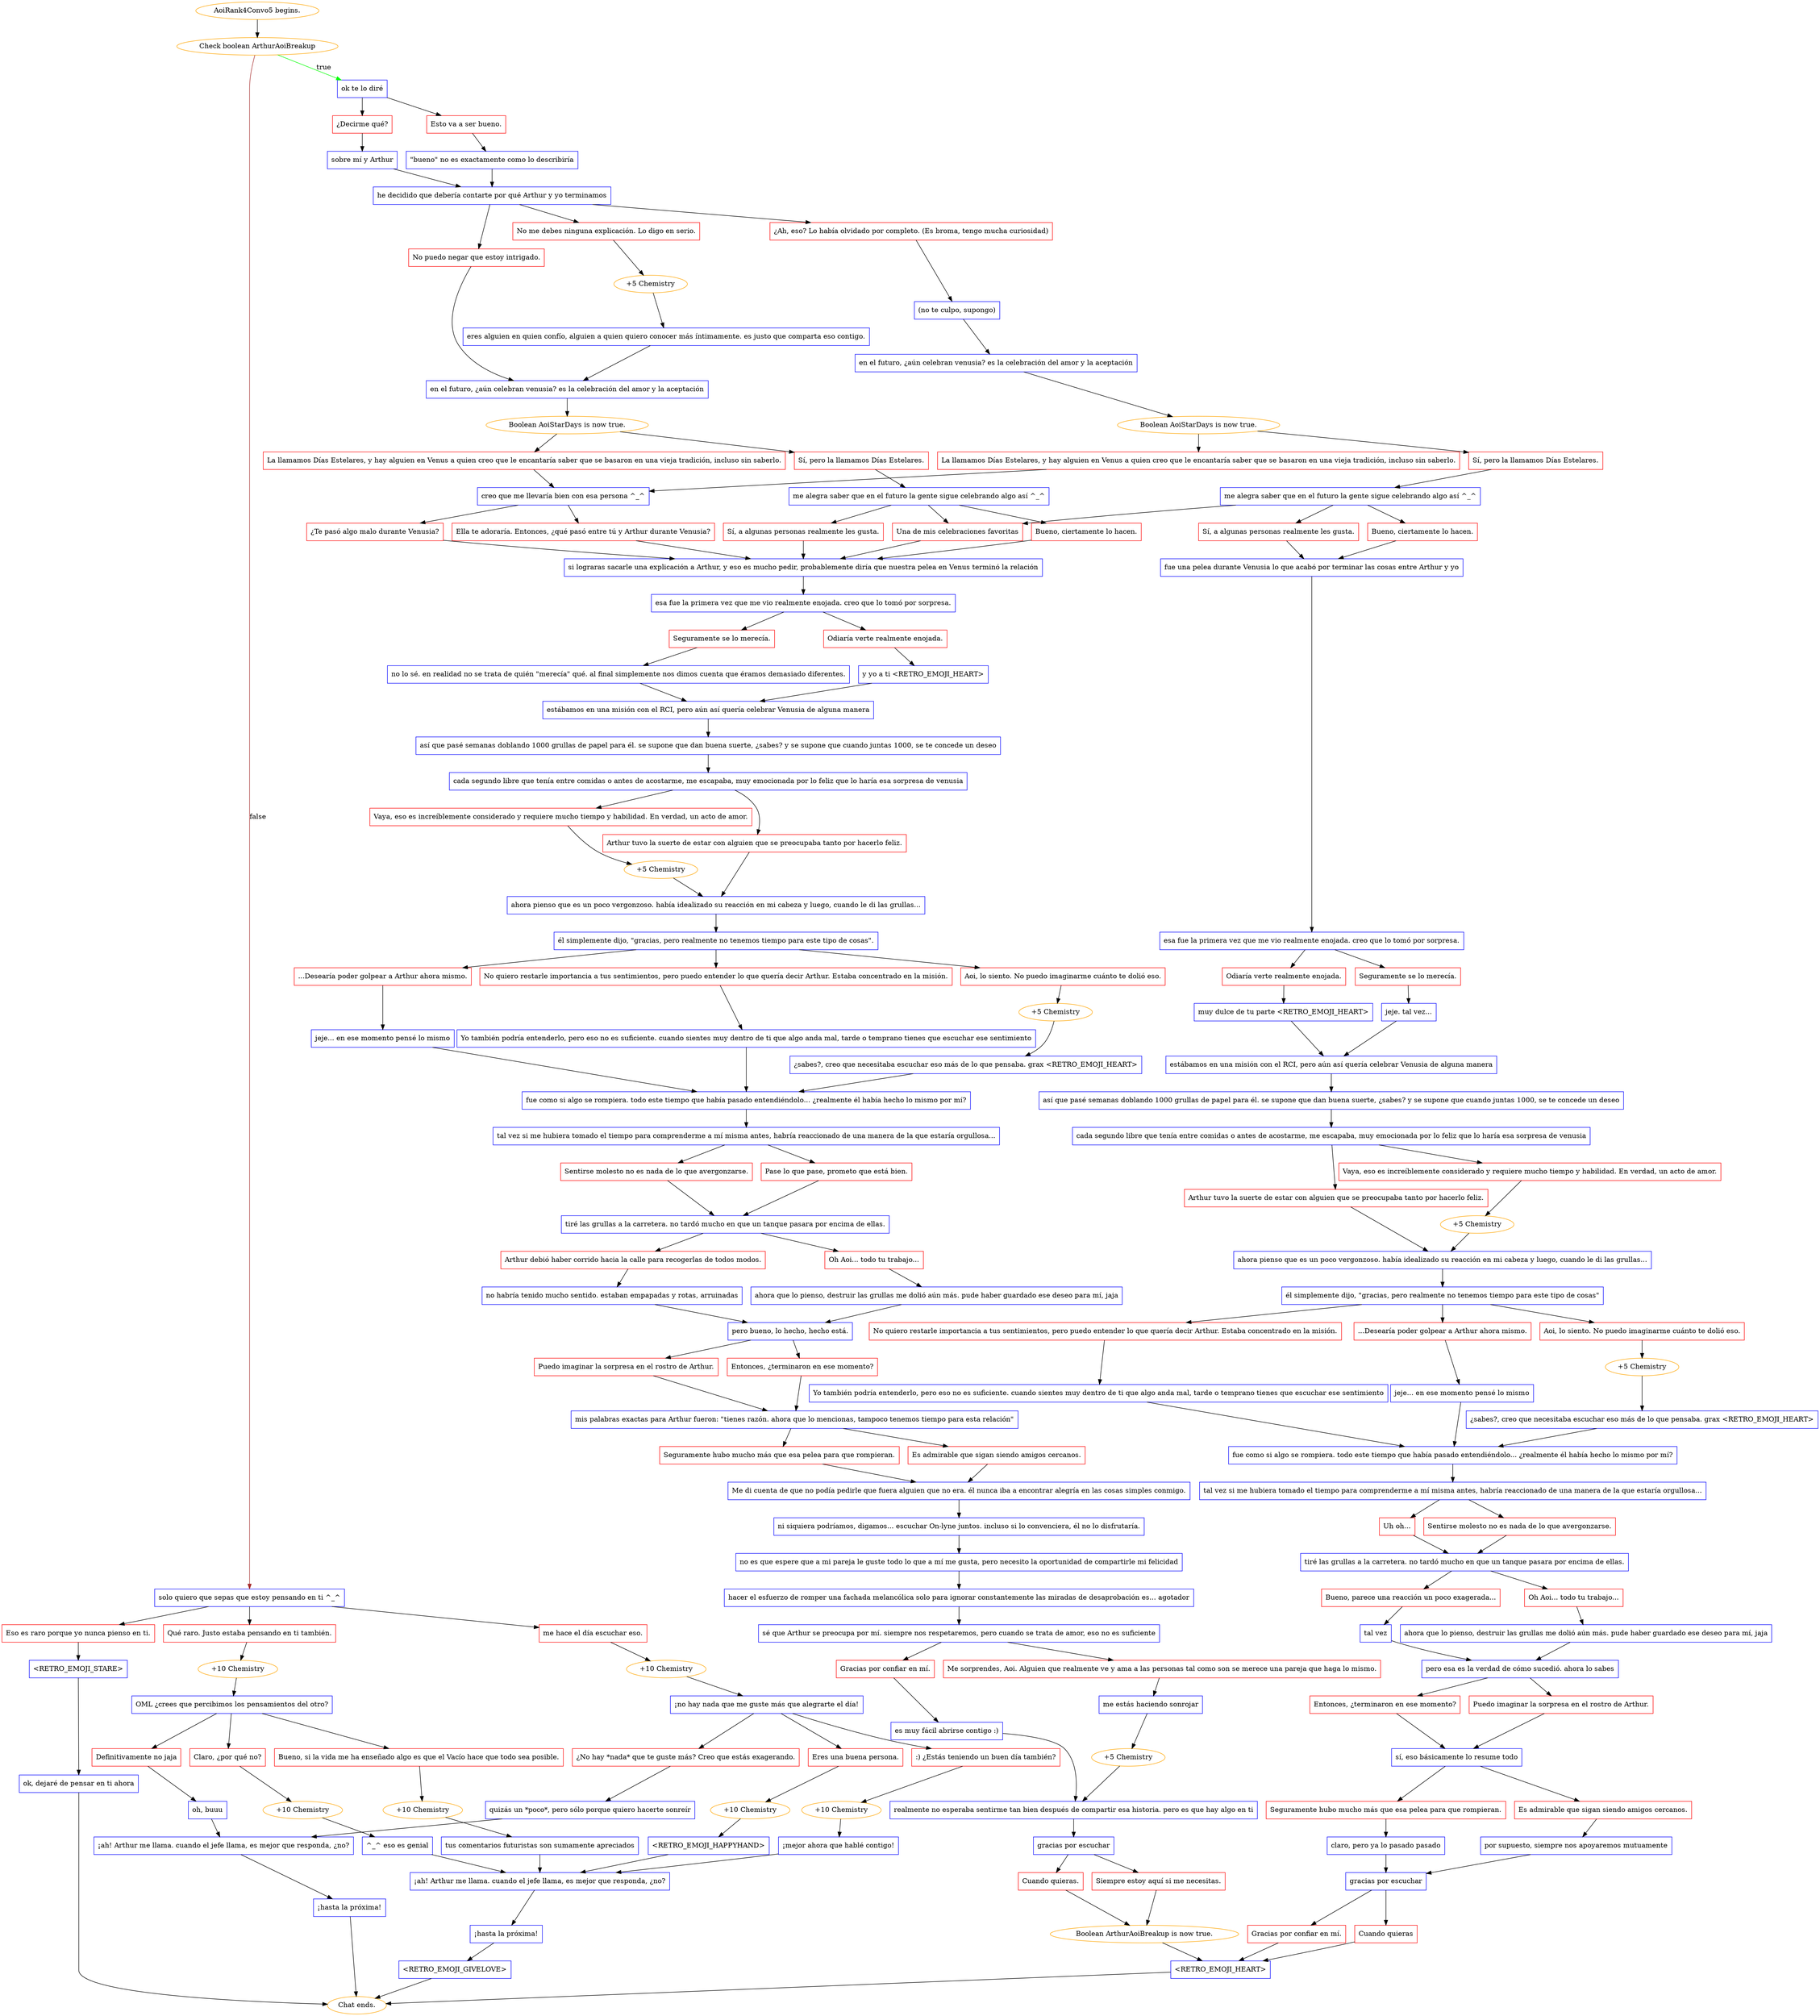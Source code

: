 digraph {
	"AoiRank4Convo5 begins." [color=orange];
		"AoiRank4Convo5 begins." -> j1999602479;
	j1999602479 [label="Check boolean ArthurAoiBreakup",color=orange];
		j1999602479 -> j3571057135 [label=true,color=green];
		j1999602479 -> j2113614444 [label=false,color=brown];
	j3571057135 [label="ok te lo diré",shape=box,color=blue];
		j3571057135 -> j2279665530;
		j3571057135 -> j1380812879;
	j2113614444 [label="solo quiero que sepas que estoy pensando en ti ^_^",shape=box,color=blue];
		j2113614444 -> j4232257840;
		j2113614444 -> j764241880;
		j2113614444 -> j1216394076;
	j2279665530 [label="¿Decirme qué?",shape=box,color=red];
		j2279665530 -> j4207334273;
	j1380812879 [label="Esto va a ser bueno.",shape=box,color=red];
		j1380812879 -> j3638954027;
	j4232257840 [label="me hace el día escuchar eso.",shape=box,color=red];
		j4232257840 -> j374586255;
	j764241880 [label="Qué raro. Justo estaba pensando en ti también.",shape=box,color=red];
		j764241880 -> j2768944889;
	j1216394076 [label="Eso es raro porque yo nunca pienso en ti.",shape=box,color=red];
		j1216394076 -> j3755076143;
	j4207334273 [label="sobre mí y Arthur",shape=box,color=blue];
		j4207334273 -> j4062640647;
	j3638954027 [label="\"bueno\" no es exactamente como lo describiría",shape=box,color=blue];
		j3638954027 -> j4062640647;
	j374586255 [label="+10 Chemistry",color=orange];
		j374586255 -> j1905120240;
	j2768944889 [label="+10 Chemistry",color=orange];
		j2768944889 -> j3930966040;
	j3755076143 [label="<RETRO_EMOJI_STARE>",shape=box,color=blue];
		j3755076143 -> j1008399544;
	j4062640647 [label="he decidido que debería contarte por qué Arthur y yo terminamos",shape=box,color=blue];
		j4062640647 -> j3350729843;
		j4062640647 -> j789414824;
		j4062640647 -> j1366269391;
	j1905120240 [label="¡no hay nada que me guste más que alegrarte el día!",shape=box,color=blue];
		j1905120240 -> j943153611;
		j1905120240 -> j3769129942;
		j1905120240 -> j3382273743;
	j3930966040 [label="OML ¿crees que percibimos los pensamientos del otro?",shape=box,color=blue];
		j3930966040 -> j2103693344;
		j3930966040 -> j3170405460;
		j3930966040 -> j1568370238;
	j1008399544 [label="ok, dejaré de pensar en ti ahora",shape=box,color=blue];
		j1008399544 -> "Chat ends.";
	j3350729843 [label="No me debes ninguna explicación. Lo digo en serio.",shape=box,color=red];
		j3350729843 -> j2023474815;
	j789414824 [label="No puedo negar que estoy intrigado.",shape=box,color=red];
		j789414824 -> j3690424848;
	j1366269391 [label="¿Ah, eso? Lo había olvidado por completo. (Es broma, tengo mucha curiosidad)",shape=box,color=red];
		j1366269391 -> j3401293866;
	j943153611 [label="Eres una buena persona.",shape=box,color=red];
		j943153611 -> j3827734;
	j3769129942 [label=":) ¿Estás teniendo un buen día también?",shape=box,color=red];
		j3769129942 -> j3249108965;
	j3382273743 [label="¿No hay *nada* que te guste más? Creo que estás exagerando.",shape=box,color=red];
		j3382273743 -> j2760229202;
	j2103693344 [label="Definitivamente no jaja",shape=box,color=red];
		j2103693344 -> j1907302883;
	j3170405460 [label="Bueno, si la vida me ha enseñado algo es que el Vacío hace que todo sea posible.",shape=box,color=red];
		j3170405460 -> j2021347994;
	j1568370238 [label="Claro, ¿por qué no?",shape=box,color=red];
		j1568370238 -> j4153039337;
	"Chat ends." [color=orange];
	j2023474815 [label="+5 Chemistry",color=orange];
		j2023474815 -> j3970366130;
	j3690424848 [label="en el futuro, ¿aún celebran venusia? es la celebración del amor y la aceptación",shape=box,color=blue];
		j3690424848 -> j2220226711;
	j3401293866 [label="(no te culpo, supongo)",shape=box,color=blue];
		j3401293866 -> j3444952269;
	j3827734 [label="+10 Chemistry",color=orange];
		j3827734 -> j2647795028;
	j3249108965 [label="+10 Chemistry",color=orange];
		j3249108965 -> j3895106183;
	j2760229202 [label="quizás un *poco*, pero sólo porque quiero hacerte sonreír",shape=box,color=blue];
		j2760229202 -> j2656077633;
	j1907302883 [label="oh, buuu",shape=box,color=blue];
		j1907302883 -> j2656077633;
	j2021347994 [label="+10 Chemistry",color=orange];
		j2021347994 -> j1041886663;
	j4153039337 [label="+10 Chemistry",color=orange];
		j4153039337 -> j737311151;
	j3970366130 [label="eres alguien en quien confío, alguien a quien quiero conocer más íntimamente. es justo que comparta eso contigo.",shape=box,color=blue];
		j3970366130 -> j3690424848;
	j2220226711 [label="Boolean AoiStarDays is now true.",color=orange];
		j2220226711 -> j4040895915;
		j2220226711 -> j1847176119;
	j3444952269 [label="en el futuro, ¿aún celebran venusia? es la celebración del amor y la aceptación",shape=box,color=blue];
		j3444952269 -> j1703733891;
	j2647795028 [label="<RETRO_EMOJI_HAPPYHAND>",shape=box,color=blue];
		j2647795028 -> j893051470;
	j3895106183 [label="¡mejor ahora que hablé contigo!",shape=box,color=blue];
		j3895106183 -> j893051470;
	j2656077633 [label="¡ah! Arthur me llama. cuando el jefe llama, es mejor que responda, ¿no?",shape=box,color=blue];
		j2656077633 -> j819105265;
	j1041886663 [label="tus comentarios futuristas son sumamente apreciados",shape=box,color=blue];
		j1041886663 -> j893051470;
	j737311151 [label="^_^ eso es genial",shape=box,color=blue];
		j737311151 -> j893051470;
	j4040895915 [label="Sí, pero la llamamos Días Estelares.",shape=box,color=red];
		j4040895915 -> j569558434;
	j1847176119 [label="La llamamos Días Estelares, y hay alguien en Venus a quien creo que le encantaría saber que se basaron en una vieja tradición, incluso sin saberlo.",shape=box,color=red];
		j1847176119 -> j2208962314;
	j1703733891 [label="Boolean AoiStarDays is now true.",color=orange];
		j1703733891 -> j3114483516;
		j1703733891 -> j3390727095;
	j893051470 [label="¡ah! Arthur me llama. cuando el jefe llama, es mejor que responda, ¿no?",shape=box,color=blue];
		j893051470 -> j3418451942;
	j819105265 [label="¡hasta la próxima!",shape=box,color=blue];
		j819105265 -> "Chat ends.";
	j569558434 [label="me alegra saber que en el futuro la gente sigue celebrando algo así ^_^",shape=box,color=blue];
		j569558434 -> j2062800984;
		j569558434 -> j4109214517;
		j569558434 -> j3850511514;
	j2208962314 [label="creo que me llevaría bien con esa persona ^_^",shape=box,color=blue];
		j2208962314 -> j1121722931;
		j2208962314 -> j935929598;
	j3114483516 [label="Sí, pero la llamamos Días Estelares.",shape=box,color=red];
		j3114483516 -> j2657513864;
	j3390727095 [label="La llamamos Días Estelares, y hay alguien en Venus a quien creo que le encantaría saber que se basaron en una vieja tradición, incluso sin saberlo.",shape=box,color=red];
		j3390727095 -> j2208962314;
	j3418451942 [label="¡hasta la próxima!",shape=box,color=blue];
		j3418451942 -> j3329961820;
	j2062800984 [label="Bueno, ciertamente lo hacen.",shape=box,color=red];
		j2062800984 -> j1715405559;
	j4109214517 [label="Sí, a algunas personas realmente les gusta.",shape=box,color=red];
		j4109214517 -> j1715405559;
	j3850511514 [label="Una de mis celebraciones favoritas",shape=box,color=red];
		j3850511514 -> j1715405559;
	j1121722931 [label="Ella te adoraría. Entonces, ¿qué pasó entre tú y Arthur durante Venusia?",shape=box,color=red];
		j1121722931 -> j1715405559;
	j935929598 [label="¿Te pasó algo malo durante Venusia?",shape=box,color=red];
		j935929598 -> j1715405559;
	j2657513864 [label="me alegra saber que en el futuro la gente sigue celebrando algo así ^_^",shape=box,color=blue];
		j2657513864 -> j3850511514;
		j2657513864 -> j1086804248;
		j2657513864 -> j285753385;
	j3329961820 [label="<RETRO_EMOJI_GIVELOVE>",shape=box,color=blue];
		j3329961820 -> "Chat ends.";
	j1715405559 [label="si lograras sacarle una explicación a Arthur, y eso es mucho pedir, probablemente diría que nuestra pelea en Venus terminó la relación",shape=box,color=blue];
		j1715405559 -> j3563388108;
	j1086804248 [label="Sí, a algunas personas realmente les gusta.",shape=box,color=red];
		j1086804248 -> j3813524549;
	j285753385 [label="Bueno, ciertamente lo hacen.",shape=box,color=red];
		j285753385 -> j3813524549;
	j3563388108 [label="esa fue la primera vez que me vio realmente enojada. creo que lo tomó por sorpresa.",shape=box,color=blue];
		j3563388108 -> j3988724315;
		j3563388108 -> j1724555273;
	j3813524549 [label="fue una pelea durante Venusia lo que acabó por terminar las cosas entre Arthur y yo",shape=box,color=blue];
		j3813524549 -> j2190476990;
	j3988724315 [label="Odiaría verte realmente enojada.",shape=box,color=red];
		j3988724315 -> j2623638375;
	j1724555273 [label="Seguramente se lo merecía.",shape=box,color=red];
		j1724555273 -> j3804927543;
	j2190476990 [label="esa fue la primera vez que me vio realmente enojada. creo que lo tomó por sorpresa.",shape=box,color=blue];
		j2190476990 -> j2246598951;
		j2190476990 -> j2728093321;
	j2623638375 [label="y yo a ti <RETRO_EMOJI_HEART>",shape=box,color=blue];
		j2623638375 -> j4041693068;
	j3804927543 [label="no lo sé. en realidad no se trata de quién \"merecía\" qué. al final simplemente nos dimos cuenta que éramos demasiado diferentes.",shape=box,color=blue];
		j3804927543 -> j4041693068;
	j2246598951 [label="Odiaría verte realmente enojada.",shape=box,color=red];
		j2246598951 -> j3299909510;
	j2728093321 [label="Seguramente se lo merecía.",shape=box,color=red];
		j2728093321 -> j584626428;
	j4041693068 [label="estábamos en una misión con el RCI, pero aún así quería celebrar Venusia de alguna manera",shape=box,color=blue];
		j4041693068 -> j1220903646;
	j3299909510 [label="muy dulce de tu parte <RETRO_EMOJI_HEART>",shape=box,color=blue];
		j3299909510 -> j1783293661;
	j584626428 [label="jeje. tal vez...",shape=box,color=blue];
		j584626428 -> j1783293661;
	j1220903646 [label="así que pasé semanas doblando 1000 grullas de papel para él. se supone que dan buena suerte, ¿sabes? y se supone que cuando juntas 1000, se te concede un deseo",shape=box,color=blue];
		j1220903646 -> j3152191024;
	j1783293661 [label="estábamos en una misión con el RCI, pero aún así quería celebrar Venusia de alguna manera",shape=box,color=blue];
		j1783293661 -> j2340293254;
	j3152191024 [label="cada segundo libre que tenía entre comidas o antes de acostarme, me escapaba, muy emocionada por lo feliz que lo haría esa sorpresa de venusia",shape=box,color=blue];
		j3152191024 -> j2372898443;
		j3152191024 -> j1290740346;
	j2340293254 [label="así que pasé semanas doblando 1000 grullas de papel para él. se supone que dan buena suerte, ¿sabes? y se supone que cuando juntas 1000, se te concede un deseo",shape=box,color=blue];
		j2340293254 -> j730733357;
	j2372898443 [label="Vaya, eso es increíblemente considerado y requiere mucho tiempo y habilidad. En verdad, un acto de amor.",shape=box,color=red];
		j2372898443 -> j1051889429;
	j1290740346 [label="Arthur tuvo la suerte de estar con alguien que se preocupaba tanto por hacerlo feliz.",shape=box,color=red];
		j1290740346 -> j1626101826;
	j730733357 [label="cada segundo libre que tenía entre comidas o antes de acostarme, me escapaba, muy emocionada por lo feliz que lo haría esa sorpresa de venusia",shape=box,color=blue];
		j730733357 -> j3134370497;
		j730733357 -> j2361176713;
	j1051889429 [label="+5 Chemistry",color=orange];
		j1051889429 -> j1626101826;
	j1626101826 [label="ahora pienso que es un poco vergonzoso. había idealizado su reacción en mi cabeza y luego, cuando le di las grullas...",shape=box,color=blue];
		j1626101826 -> j1977249391;
	j3134370497 [label="Vaya, eso es increíblemente considerado y requiere mucho tiempo y habilidad. En verdad, un acto de amor.",shape=box,color=red];
		j3134370497 -> j289249357;
	j2361176713 [label="Arthur tuvo la suerte de estar con alguien que se preocupaba tanto por hacerlo feliz.",shape=box,color=red];
		j2361176713 -> j2209369378;
	j1977249391 [label="él simplemente dijo, \"gracias, pero realmente no tenemos tiempo para este tipo de cosas\".",shape=box,color=blue];
		j1977249391 -> j4004118301;
		j1977249391 -> j2732218726;
		j1977249391 -> j2188367936;
	j289249357 [label="+5 Chemistry",color=orange];
		j289249357 -> j2209369378;
	j2209369378 [label="ahora pienso que es un poco vergonzoso. había idealizado su reacción en mi cabeza y luego, cuando le di las grullas...",shape=box,color=blue];
		j2209369378 -> j2970685788;
	j4004118301 [label="...Desearía poder golpear a Arthur ahora mismo.",shape=box,color=red];
		j4004118301 -> j661942499;
	j2732218726 [label="Aoi, lo siento. No puedo imaginarme cuánto te dolió eso.",shape=box,color=red];
		j2732218726 -> j965198613;
	j2188367936 [label="No quiero restarle importancia a tus sentimientos, pero puedo entender lo que quería decir Arthur. Estaba concentrado en la misión.",shape=box,color=red];
		j2188367936 -> j3961350426;
	j2970685788 [label="él simplemente dijo, \"gracias, pero realmente no tenemos tiempo para este tipo de cosas\"",shape=box,color=blue];
		j2970685788 -> j2743736600;
		j2970685788 -> j2243627396;
		j2970685788 -> j3862033925;
	j661942499 [label="jeje... en ese momento pensé lo mismo",shape=box,color=blue];
		j661942499 -> j3683236096;
	j965198613 [label="+5 Chemistry",color=orange];
		j965198613 -> j1293055914;
	j3961350426 [label="Yo también podría entenderlo, pero eso no es suficiente. cuando sientes muy dentro de ti que algo anda mal, tarde o temprano tienes que escuchar ese sentimiento",shape=box,color=blue];
		j3961350426 -> j3683236096;
	j2743736600 [label="No quiero restarle importancia a tus sentimientos, pero puedo entender lo que quería decir Arthur. Estaba concentrado en la misión.",shape=box,color=red];
		j2743736600 -> j3135243936;
	j2243627396 [label="Aoi, lo siento. No puedo imaginarme cuánto te dolió eso.",shape=box,color=red];
		j2243627396 -> j3512757520;
	j3862033925 [label="...Desearía poder golpear a Arthur ahora mismo.",shape=box,color=red];
		j3862033925 -> j2818634214;
	j3683236096 [label="fue como si algo se rompiera. todo este tiempo que había pasado entendiéndolo... ¿realmente él había hecho lo mismo por mí?",shape=box,color=blue];
		j3683236096 -> j883546605;
	j1293055914 [label="¿sabes?, creo que necesitaba escuchar eso más de lo que pensaba. grax <RETRO_EMOJI_HEART>",shape=box,color=blue];
		j1293055914 -> j3683236096;
	j3135243936 [label="Yo también podría entenderlo, pero eso no es suficiente. cuando sientes muy dentro de ti que algo anda mal, tarde o temprano tienes que escuchar ese sentimiento",shape=box,color=blue];
		j3135243936 -> j2130906143;
	j3512757520 [label="+5 Chemistry",color=orange];
		j3512757520 -> j4070064875;
	j2818634214 [label="jeje... en ese momento pensé lo mismo",shape=box,color=blue];
		j2818634214 -> j2130906143;
	j883546605 [label="tal vez si me hubiera tomado el tiempo para comprenderme a mí misma antes, habría reaccionado de una manera de la que estaría orgullosa...",shape=box,color=blue];
		j883546605 -> j4133695488;
		j883546605 -> j3322513140;
	j2130906143 [label="fue como si algo se rompiera. todo este tiempo que había pasado entendiéndolo... ¿realmente él había hecho lo mismo por mí?",shape=box,color=blue];
		j2130906143 -> j1987294626;
	j4070064875 [label="¿sabes?, creo que necesitaba escuchar eso más de lo que pensaba. grax <RETRO_EMOJI_HEART>",shape=box,color=blue];
		j4070064875 -> j2130906143;
	j4133695488 [label="Sentirse molesto no es nada de lo que avergonzarse.",shape=box,color=red];
		j4133695488 -> j2552062319;
	j3322513140 [label="Pase lo que pase, prometo que está bien.",shape=box,color=red];
		j3322513140 -> j2552062319;
	j1987294626 [label="tal vez si me hubiera tomado el tiempo para comprenderme a mí misma antes, habría reaccionado de una manera de la que estaría orgullosa...",shape=box,color=blue];
		j1987294626 -> j21113537;
		j1987294626 -> j2711980186;
	j2552062319 [label="tiré las grullas a la carretera. no tardó mucho en que un tanque pasara por encima de ellas.",shape=box,color=blue];
		j2552062319 -> j2966218617;
		j2552062319 -> j4274931715;
	j21113537 [label="Uh oh...",shape=box,color=red];
		j21113537 -> j929761521;
	j2711980186 [label="Sentirse molesto no es nada de lo que avergonzarse.",shape=box,color=red];
		j2711980186 -> j929761521;
	j2966218617 [label="Oh Aoi... todo tu trabajo...",shape=box,color=red];
		j2966218617 -> j2065325207;
	j4274931715 [label="Arthur debió haber corrido hacia la calle para recogerlas de todos modos.",shape=box,color=red];
		j4274931715 -> j3637149055;
	j929761521 [label="tiré las grullas a la carretera. no tardó mucho en que un tanque pasara por encima de ellas.",shape=box,color=blue];
		j929761521 -> j3584410170;
		j929761521 -> j3021638053;
	j2065325207 [label="ahora que lo pienso, destruir las grullas me dolió aún más. pude haber guardado ese deseo para mí, jaja",shape=box,color=blue];
		j2065325207 -> j2833087141;
	j3637149055 [label="no habría tenido mucho sentido. estaban empapadas y rotas, arruinadas",shape=box,color=blue];
		j3637149055 -> j2833087141;
	j3584410170 [label="Oh Aoi... todo tu trabajo...",shape=box,color=red];
		j3584410170 -> j1256498649;
	j3021638053 [label="Bueno, parece una reacción un poco exagerada...",shape=box,color=red];
		j3021638053 -> j4124039126;
	j2833087141 [label="pero bueno, lo hecho, hecho está.",shape=box,color=blue];
		j2833087141 -> j3020637979;
		j2833087141 -> j1196954880;
	j1256498649 [label="ahora que lo pienso, destruir las grullas me dolió aún más. pude haber guardado ese deseo para mí, jaja",shape=box,color=blue];
		j1256498649 -> j215284066;
	j4124039126 [label="tal vez",shape=box,color=blue];
		j4124039126 -> j215284066;
	j3020637979 [label="Entonces, ¿terminaron en ese momento?",shape=box,color=red];
		j3020637979 -> j2591153767;
	j1196954880 [label="Puedo imaginar la sorpresa en el rostro de Arthur.",shape=box,color=red];
		j1196954880 -> j2591153767;
	j215284066 [label="pero esa es la verdad de cómo sucedió. ahora lo sabes",shape=box,color=blue];
		j215284066 -> j2502261874;
		j215284066 -> j3273574122;
	j2591153767 [label="mis palabras exactas para Arthur fueron: \"tienes razón. ahora que lo mencionas, tampoco tenemos tiempo para esta relación\"",shape=box,color=blue];
		j2591153767 -> j2900676499;
		j2591153767 -> j1344419745;
	j2502261874 [label="Entonces, ¿terminaron en ese momento?",shape=box,color=red];
		j2502261874 -> j3385926166;
	j3273574122 [label="Puedo imaginar la sorpresa en el rostro de Arthur.",shape=box,color=red];
		j3273574122 -> j3385926166;
	j2900676499 [label="Es admirable que sigan siendo amigos cercanos.",shape=box,color=red];
		j2900676499 -> j2454123053;
	j1344419745 [label="Seguramente hubo mucho más que esa pelea para que rompieran.",shape=box,color=red];
		j1344419745 -> j2454123053;
	j3385926166 [label="sí, eso básicamente lo resume todo",shape=box,color=blue];
		j3385926166 -> j1306883393;
		j3385926166 -> j285719462;
	j2454123053 [label="Me di cuenta de que no podía pedirle que fuera alguien que no era. él nunca iba a encontrar alegría en las cosas simples conmigo.",shape=box,color=blue];
		j2454123053 -> j1011992598;
	j1306883393 [label="Es admirable que sigan siendo amigos cercanos.",shape=box,color=red];
		j1306883393 -> j3261864532;
	j285719462 [label="Seguramente hubo mucho más que esa pelea para que rompieran.",shape=box,color=red];
		j285719462 -> j66611987;
	j1011992598 [label="ni siquiera podríamos, digamos... escuchar On-lyne juntos. incluso si lo convenciera, él no lo disfrutaría.",shape=box,color=blue];
		j1011992598 -> j681164811;
	j3261864532 [label="por supuesto, siempre nos apoyaremos mutuamente",shape=box,color=blue];
		j3261864532 -> j229756392;
	j66611987 [label="claro, pero ya lo pasado pasado",shape=box,color=blue];
		j66611987 -> j229756392;
	j681164811 [label="no es que espere que a mi pareja le guste todo lo que a mí me gusta, pero necesito la oportunidad de compartirle mi felicidad",shape=box,color=blue];
		j681164811 -> j2424801960;
	j229756392 [label="gracias por escuchar",shape=box,color=blue];
		j229756392 -> j788088553;
		j229756392 -> j2398827344;
	j2424801960 [label="hacer el esfuerzo de romper una fachada melancólica solo para ignorar constantemente las miradas de desaprobación es... agotador",shape=box,color=blue];
		j2424801960 -> j3051746344;
	j788088553 [label="Cuando quieras",shape=box,color=red];
		j788088553 -> j1098993356;
	j2398827344 [label="Gracias por confiar en mí.",shape=box,color=red];
		j2398827344 -> j1098993356;
	j3051746344 [label="sé que Arthur se preocupa por mí. siempre nos respetaremos, pero cuando se trata de amor, eso no es suficiente",shape=box,color=blue];
		j3051746344 -> j4015412485;
		j3051746344 -> j2860040441;
	j1098993356 [label="<RETRO_EMOJI_HEART>",shape=box,color=blue];
		j1098993356 -> "Chat ends.";
	j4015412485 [label="Gracias por confiar en mí.",shape=box,color=red];
		j4015412485 -> j795632835;
	j2860040441 [label="Me sorprendes, Aoi. Alguien que realmente ve y ama a las personas tal como son se merece una pareja que haga lo mismo.",shape=box,color=red];
		j2860040441 -> j2583616112;
	j795632835 [label="es muy fácil abrirse contigo :)",shape=box,color=blue];
		j795632835 -> j2705860479;
	j2583616112 [label="me estás haciendo sonrojar",shape=box,color=blue];
		j2583616112 -> j3850826809;
	j2705860479 [label="realmente no esperaba sentirme tan bien después de compartir esa historia. pero es que hay algo en ti",shape=box,color=blue];
		j2705860479 -> j803722847;
	j3850826809 [label="+5 Chemistry",color=orange];
		j3850826809 -> j2705860479;
	j803722847 [label="gracias por escuchar",shape=box,color=blue];
		j803722847 -> j3452164853;
		j803722847 -> j579122992;
	j3452164853 [label="Siempre estoy aquí si me necesitas.",shape=box,color=red];
		j3452164853 -> j2407572271;
	j579122992 [label="Cuando quieras.",shape=box,color=red];
		j579122992 -> j2407572271;
	j2407572271 [label="Boolean ArthurAoiBreakup is now true.",color=orange];
		j2407572271 -> j1098993356;
}